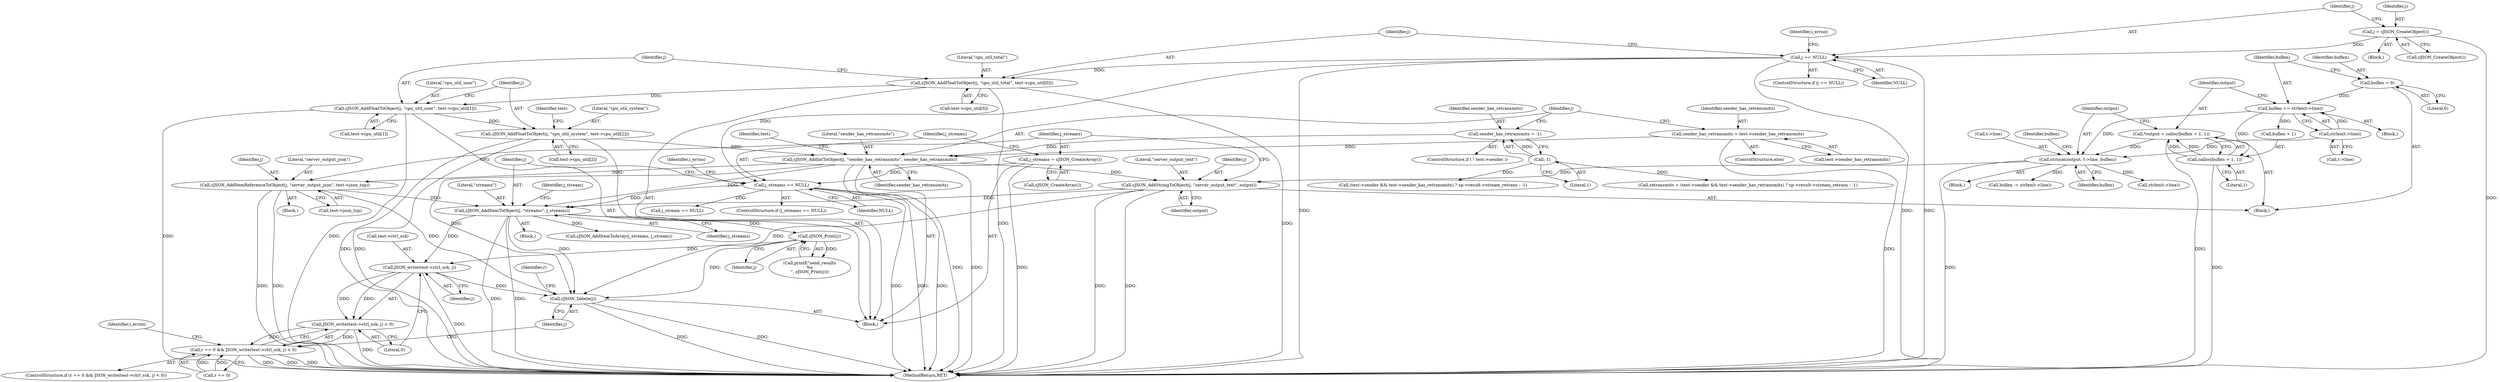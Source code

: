 digraph "0_iperf_91f2fa59e8ed80dfbf400add0164ee0e508e412a_51@API" {
"1000366" [label="(Call,JSON_write(test->ctrl_sck, j))"];
"1000257" [label="(Call,cJSON_AddItemToObject(j, \"streams\", j_streams))"];
"1000236" [label="(Call,cJSON_AddStringToObject(j, \"server_output_text\", output))"];
"1000175" [label="(Call,cJSON_AddIntToObject(j, \"sender_has_retransmits\", sender_has_retransmits))"];
"1000152" [label="(Call,cJSON_AddFloatToObject(j, \"cpu_util_system\", test->cpu_util[2]))"];
"1000144" [label="(Call,cJSON_AddFloatToObject(j, \"cpu_util_user\", test->cpu_util[1]))"];
"1000136" [label="(Call,cJSON_AddFloatToObject(j, \"cpu_util_total\", test->cpu_util[0]))"];
"1000123" [label="(Call,j == NULL)"];
"1000119" [label="(Call,j = cJSON_CreateObject())"];
"1000165" [label="(Call,sender_has_retransmits = -1)"];
"1000167" [label="(Call,-1)"];
"1000170" [label="(Call,sender_has_retransmits = test->sender_has_retransmits)"];
"1000224" [label="(Call,strncat(output, t->line, buflen))"];
"1000216" [label="(Call,*output = calloc(buflen + 1, 1))"];
"1000218" [label="(Call,calloc(buflen + 1, 1))"];
"1000209" [label="(Call,buflen += strlen(t->line))"];
"1000211" [label="(Call,strlen(t->line))"];
"1000204" [label="(Call,buflen = 0)"];
"1000195" [label="(Call,cJSON_AddItemReferenceToObject(j, \"server_output_json\", test->json_top))"];
"1000244" [label="(Call,j_streams == NULL)"];
"1000240" [label="(Call,j_streams = cJSON_CreateArray())"];
"1000358" [label="(Call,cJSON_Print(j))"];
"1000365" [label="(Call,JSON_write(test->ctrl_sck, j) < 0)"];
"1000361" [label="(Call,r == 0 && JSON_write(test->ctrl_sck, j) < 0)"];
"1000380" [label="(Call,cJSON_Delete(j))"];
"1000224" [label="(Call,strncat(output, t->line, buflen))"];
"1000204" [label="(Call,buflen = 0)"];
"1000124" [label="(Identifier,j)"];
"1000177" [label="(Literal,\"sender_has_retransmits\")"];
"1000241" [label="(Identifier,j_streams)"];
"1000226" [label="(Call,t->line)"];
"1000359" [label="(Identifier,j)"];
"1000137" [label="(Identifier,j)"];
"1000279" [label="(Call,cJSON_AddItemToArray(j_streams, j_stream))"];
"1000367" [label="(Call,test->ctrl_sck)"];
"1000166" [label="(Identifier,sender_has_retransmits)"];
"1000257" [label="(Call,cJSON_AddItemToObject(j, \"streams\", j_streams))"];
"1000183" [label="(Identifier,test)"];
"1000135" [label="(Block,)"];
"1000260" [label="(Identifier,j_streams)"];
"1000139" [label="(Call,test->cpu_util[0])"];
"1000175" [label="(Call,cJSON_AddIntToObject(j, \"sender_has_retransmits\", sender_has_retransmits))"];
"1000371" [label="(Literal,0)"];
"1000298" [label="(Call,retransmits = (test->sender && test->sender_has_retransmits) ? sp->result->stream_retrans : -1)"];
"1000362" [label="(Call,r == 0)"];
"1000225" [label="(Identifier,output)"];
"1000172" [label="(Call,test->sender_has_retransmits)"];
"1000246" [label="(Identifier,NULL)"];
"1000222" [label="(Literal,1)"];
"1000165" [label="(Call,sender_has_retransmits = -1)"];
"1000209" [label="(Call,buflen += strlen(t->line))"];
"1000361" [label="(Call,r == 0 && JSON_write(test->ctrl_sck, j) < 0)"];
"1000258" [label="(Identifier,j)"];
"1000194" [label="(Block,)"];
"1000366" [label="(Call,JSON_write(test->ctrl_sck, j))"];
"1000168" [label="(Literal,1)"];
"1000123" [label="(Call,j == NULL)"];
"1000152" [label="(Call,cJSON_AddFloatToObject(j, \"cpu_util_system\", test->cpu_util[2]))"];
"1000212" [label="(Call,t->line)"];
"1000381" [label="(Identifier,j)"];
"1000119" [label="(Call,j = cJSON_CreateObject())"];
"1000230" [label="(Call,buflen -= strlen(t->line))"];
"1000198" [label="(Call,test->json_top)"];
"1000120" [label="(Identifier,j)"];
"1000217" [label="(Identifier,output)"];
"1000138" [label="(Literal,\"cpu_util_total\")"];
"1000144" [label="(Call,cJSON_AddFloatToObject(j, \"cpu_util_user\", test->cpu_util[1]))"];
"1000229" [label="(Identifier,buflen)"];
"1000259" [label="(Literal,\"streams\")"];
"1000107" [label="(Block,)"];
"1000384" [label="(MethodReturn,RET)"];
"1000245" [label="(Identifier,j_streams)"];
"1000242" [label="(Call,cJSON_CreateArray())"];
"1000153" [label="(Identifier,j)"];
"1000300" [label="(Call,(test->sender && test->sender_has_retransmits) ? sp->result->stream_retrans : -1)"];
"1000232" [label="(Call,strlen(t->line))"];
"1000154" [label="(Literal,\"cpu_util_system\")"];
"1000216" [label="(Call,*output = calloc(buflen + 1, 1))"];
"1000169" [label="(ControlStructure,else)"];
"1000263" [label="(Identifier,j_stream)"];
"1000195" [label="(Call,cJSON_AddItemReferenceToObject(j, \"server_output_json\", test->json_top))"];
"1000383" [label="(Identifier,r)"];
"1000155" [label="(Call,test->cpu_util[2])"];
"1000380" [label="(Call,cJSON_Delete(j))"];
"1000266" [label="(Call,j_stream == NULL)"];
"1000211" [label="(Call,strlen(t->line))"];
"1000240" [label="(Call,j_streams = cJSON_CreateArray())"];
"1000197" [label="(Literal,\"server_output_json\")"];
"1000374" [label="(Identifier,i_errno)"];
"1000244" [label="(Call,j_streams == NULL)"];
"1000176" [label="(Identifier,j)"];
"1000170" [label="(Call,sender_has_retransmits = test->sender_has_retransmits)"];
"1000146" [label="(Literal,\"cpu_util_user\")"];
"1000121" [label="(Call,cJSON_CreateObject())"];
"1000196" [label="(Identifier,j)"];
"1000163" [label="(Identifier,test)"];
"1000238" [label="(Literal,\"server_output_text\")"];
"1000223" [label="(Block,)"];
"1000365" [label="(Call,JSON_write(test->ctrl_sck, j) < 0)"];
"1000122" [label="(ControlStructure,if (j == NULL))"];
"1000147" [label="(Call,test->cpu_util[1])"];
"1000239" [label="(Identifier,output)"];
"1000128" [label="(Identifier,i_errno)"];
"1000218" [label="(Call,calloc(buflen + 1, 1))"];
"1000210" [label="(Identifier,buflen)"];
"1000125" [label="(Identifier,NULL)"];
"1000256" [label="(Block,)"];
"1000219" [label="(Call,buflen + 1)"];
"1000145" [label="(Identifier,j)"];
"1000171" [label="(Identifier,sender_has_retransmits)"];
"1000178" [label="(Identifier,sender_has_retransmits)"];
"1000205" [label="(Identifier,buflen)"];
"1000236" [label="(Call,cJSON_AddStringToObject(j, \"server_output_text\", output))"];
"1000249" [label="(Identifier,i_errno)"];
"1000370" [label="(Identifier,j)"];
"1000356" [label="(Call,printf(\"send_results\n%s\n\", cJSON_Print(j)))"];
"1000358" [label="(Call,cJSON_Print(j))"];
"1000231" [label="(Identifier,buflen)"];
"1000237" [label="(Identifier,j)"];
"1000206" [label="(Literal,0)"];
"1000243" [label="(ControlStructure,if (j_streams == NULL))"];
"1000360" [label="(ControlStructure,if (r == 0 && JSON_write(test->ctrl_sck, j) < 0))"];
"1000208" [label="(Block,)"];
"1000160" [label="(ControlStructure,if ( ! test->sender ))"];
"1000202" [label="(Block,)"];
"1000167" [label="(Call,-1)"];
"1000136" [label="(Call,cJSON_AddFloatToObject(j, \"cpu_util_total\", test->cpu_util[0]))"];
"1000366" -> "1000365"  [label="AST: "];
"1000366" -> "1000370"  [label="CFG: "];
"1000367" -> "1000366"  [label="AST: "];
"1000370" -> "1000366"  [label="AST: "];
"1000371" -> "1000366"  [label="CFG: "];
"1000366" -> "1000384"  [label="DDG: "];
"1000366" -> "1000365"  [label="DDG: "];
"1000366" -> "1000365"  [label="DDG: "];
"1000257" -> "1000366"  [label="DDG: "];
"1000358" -> "1000366"  [label="DDG: "];
"1000366" -> "1000380"  [label="DDG: "];
"1000257" -> "1000256"  [label="AST: "];
"1000257" -> "1000260"  [label="CFG: "];
"1000258" -> "1000257"  [label="AST: "];
"1000259" -> "1000257"  [label="AST: "];
"1000260" -> "1000257"  [label="AST: "];
"1000263" -> "1000257"  [label="CFG: "];
"1000257" -> "1000384"  [label="DDG: "];
"1000257" -> "1000384"  [label="DDG: "];
"1000236" -> "1000257"  [label="DDG: "];
"1000175" -> "1000257"  [label="DDG: "];
"1000195" -> "1000257"  [label="DDG: "];
"1000244" -> "1000257"  [label="DDG: "];
"1000257" -> "1000279"  [label="DDG: "];
"1000257" -> "1000358"  [label="DDG: "];
"1000257" -> "1000380"  [label="DDG: "];
"1000236" -> "1000202"  [label="AST: "];
"1000236" -> "1000239"  [label="CFG: "];
"1000237" -> "1000236"  [label="AST: "];
"1000238" -> "1000236"  [label="AST: "];
"1000239" -> "1000236"  [label="AST: "];
"1000241" -> "1000236"  [label="CFG: "];
"1000236" -> "1000384"  [label="DDG: "];
"1000236" -> "1000384"  [label="DDG: "];
"1000175" -> "1000236"  [label="DDG: "];
"1000224" -> "1000236"  [label="DDG: "];
"1000236" -> "1000380"  [label="DDG: "];
"1000175" -> "1000135"  [label="AST: "];
"1000175" -> "1000178"  [label="CFG: "];
"1000176" -> "1000175"  [label="AST: "];
"1000177" -> "1000175"  [label="AST: "];
"1000178" -> "1000175"  [label="AST: "];
"1000183" -> "1000175"  [label="CFG: "];
"1000175" -> "1000384"  [label="DDG: "];
"1000175" -> "1000384"  [label="DDG: "];
"1000152" -> "1000175"  [label="DDG: "];
"1000165" -> "1000175"  [label="DDG: "];
"1000170" -> "1000175"  [label="DDG: "];
"1000175" -> "1000195"  [label="DDG: "];
"1000175" -> "1000380"  [label="DDG: "];
"1000152" -> "1000135"  [label="AST: "];
"1000152" -> "1000155"  [label="CFG: "];
"1000153" -> "1000152"  [label="AST: "];
"1000154" -> "1000152"  [label="AST: "];
"1000155" -> "1000152"  [label="AST: "];
"1000163" -> "1000152"  [label="CFG: "];
"1000152" -> "1000384"  [label="DDG: "];
"1000152" -> "1000384"  [label="DDG: "];
"1000144" -> "1000152"  [label="DDG: "];
"1000144" -> "1000135"  [label="AST: "];
"1000144" -> "1000147"  [label="CFG: "];
"1000145" -> "1000144"  [label="AST: "];
"1000146" -> "1000144"  [label="AST: "];
"1000147" -> "1000144"  [label="AST: "];
"1000153" -> "1000144"  [label="CFG: "];
"1000144" -> "1000384"  [label="DDG: "];
"1000144" -> "1000384"  [label="DDG: "];
"1000136" -> "1000144"  [label="DDG: "];
"1000136" -> "1000135"  [label="AST: "];
"1000136" -> "1000139"  [label="CFG: "];
"1000137" -> "1000136"  [label="AST: "];
"1000138" -> "1000136"  [label="AST: "];
"1000139" -> "1000136"  [label="AST: "];
"1000145" -> "1000136"  [label="CFG: "];
"1000136" -> "1000384"  [label="DDG: "];
"1000136" -> "1000384"  [label="DDG: "];
"1000123" -> "1000136"  [label="DDG: "];
"1000123" -> "1000122"  [label="AST: "];
"1000123" -> "1000125"  [label="CFG: "];
"1000124" -> "1000123"  [label="AST: "];
"1000125" -> "1000123"  [label="AST: "];
"1000128" -> "1000123"  [label="CFG: "];
"1000137" -> "1000123"  [label="CFG: "];
"1000123" -> "1000384"  [label="DDG: "];
"1000123" -> "1000384"  [label="DDG: "];
"1000123" -> "1000384"  [label="DDG: "];
"1000119" -> "1000123"  [label="DDG: "];
"1000123" -> "1000244"  [label="DDG: "];
"1000119" -> "1000107"  [label="AST: "];
"1000119" -> "1000121"  [label="CFG: "];
"1000120" -> "1000119"  [label="AST: "];
"1000121" -> "1000119"  [label="AST: "];
"1000124" -> "1000119"  [label="CFG: "];
"1000119" -> "1000384"  [label="DDG: "];
"1000165" -> "1000160"  [label="AST: "];
"1000165" -> "1000167"  [label="CFG: "];
"1000166" -> "1000165"  [label="AST: "];
"1000167" -> "1000165"  [label="AST: "];
"1000176" -> "1000165"  [label="CFG: "];
"1000167" -> "1000165"  [label="DDG: "];
"1000167" -> "1000168"  [label="CFG: "];
"1000168" -> "1000167"  [label="AST: "];
"1000167" -> "1000298"  [label="DDG: "];
"1000167" -> "1000300"  [label="DDG: "];
"1000170" -> "1000169"  [label="AST: "];
"1000170" -> "1000172"  [label="CFG: "];
"1000171" -> "1000170"  [label="AST: "];
"1000172" -> "1000170"  [label="AST: "];
"1000176" -> "1000170"  [label="CFG: "];
"1000170" -> "1000384"  [label="DDG: "];
"1000224" -> "1000223"  [label="AST: "];
"1000224" -> "1000229"  [label="CFG: "];
"1000225" -> "1000224"  [label="AST: "];
"1000226" -> "1000224"  [label="AST: "];
"1000229" -> "1000224"  [label="AST: "];
"1000231" -> "1000224"  [label="CFG: "];
"1000224" -> "1000384"  [label="DDG: "];
"1000216" -> "1000224"  [label="DDG: "];
"1000211" -> "1000224"  [label="DDG: "];
"1000209" -> "1000224"  [label="DDG: "];
"1000224" -> "1000230"  [label="DDG: "];
"1000224" -> "1000232"  [label="DDG: "];
"1000216" -> "1000202"  [label="AST: "];
"1000216" -> "1000218"  [label="CFG: "];
"1000217" -> "1000216"  [label="AST: "];
"1000218" -> "1000216"  [label="AST: "];
"1000225" -> "1000216"  [label="CFG: "];
"1000216" -> "1000384"  [label="DDG: "];
"1000218" -> "1000216"  [label="DDG: "];
"1000218" -> "1000216"  [label="DDG: "];
"1000218" -> "1000222"  [label="CFG: "];
"1000219" -> "1000218"  [label="AST: "];
"1000222" -> "1000218"  [label="AST: "];
"1000218" -> "1000384"  [label="DDG: "];
"1000209" -> "1000218"  [label="DDG: "];
"1000209" -> "1000208"  [label="AST: "];
"1000209" -> "1000211"  [label="CFG: "];
"1000210" -> "1000209"  [label="AST: "];
"1000211" -> "1000209"  [label="AST: "];
"1000217" -> "1000209"  [label="CFG: "];
"1000211" -> "1000209"  [label="DDG: "];
"1000204" -> "1000209"  [label="DDG: "];
"1000209" -> "1000219"  [label="DDG: "];
"1000211" -> "1000212"  [label="CFG: "];
"1000212" -> "1000211"  [label="AST: "];
"1000204" -> "1000202"  [label="AST: "];
"1000204" -> "1000206"  [label="CFG: "];
"1000205" -> "1000204"  [label="AST: "];
"1000206" -> "1000204"  [label="AST: "];
"1000210" -> "1000204"  [label="CFG: "];
"1000195" -> "1000194"  [label="AST: "];
"1000195" -> "1000198"  [label="CFG: "];
"1000196" -> "1000195"  [label="AST: "];
"1000197" -> "1000195"  [label="AST: "];
"1000198" -> "1000195"  [label="AST: "];
"1000241" -> "1000195"  [label="CFG: "];
"1000195" -> "1000384"  [label="DDG: "];
"1000195" -> "1000384"  [label="DDG: "];
"1000195" -> "1000380"  [label="DDG: "];
"1000244" -> "1000243"  [label="AST: "];
"1000244" -> "1000246"  [label="CFG: "];
"1000245" -> "1000244"  [label="AST: "];
"1000246" -> "1000244"  [label="AST: "];
"1000249" -> "1000244"  [label="CFG: "];
"1000258" -> "1000244"  [label="CFG: "];
"1000244" -> "1000384"  [label="DDG: "];
"1000244" -> "1000384"  [label="DDG: "];
"1000244" -> "1000384"  [label="DDG: "];
"1000240" -> "1000244"  [label="DDG: "];
"1000244" -> "1000266"  [label="DDG: "];
"1000240" -> "1000135"  [label="AST: "];
"1000240" -> "1000242"  [label="CFG: "];
"1000241" -> "1000240"  [label="AST: "];
"1000242" -> "1000240"  [label="AST: "];
"1000245" -> "1000240"  [label="CFG: "];
"1000240" -> "1000384"  [label="DDG: "];
"1000358" -> "1000356"  [label="AST: "];
"1000358" -> "1000359"  [label="CFG: "];
"1000359" -> "1000358"  [label="AST: "];
"1000356" -> "1000358"  [label="CFG: "];
"1000358" -> "1000356"  [label="DDG: "];
"1000358" -> "1000380"  [label="DDG: "];
"1000365" -> "1000361"  [label="AST: "];
"1000365" -> "1000371"  [label="CFG: "];
"1000371" -> "1000365"  [label="AST: "];
"1000361" -> "1000365"  [label="CFG: "];
"1000365" -> "1000384"  [label="DDG: "];
"1000365" -> "1000361"  [label="DDG: "];
"1000365" -> "1000361"  [label="DDG: "];
"1000361" -> "1000360"  [label="AST: "];
"1000361" -> "1000362"  [label="CFG: "];
"1000362" -> "1000361"  [label="AST: "];
"1000374" -> "1000361"  [label="CFG: "];
"1000381" -> "1000361"  [label="CFG: "];
"1000361" -> "1000384"  [label="DDG: "];
"1000361" -> "1000384"  [label="DDG: "];
"1000361" -> "1000384"  [label="DDG: "];
"1000362" -> "1000361"  [label="DDG: "];
"1000362" -> "1000361"  [label="DDG: "];
"1000380" -> "1000135"  [label="AST: "];
"1000380" -> "1000381"  [label="CFG: "];
"1000381" -> "1000380"  [label="AST: "];
"1000383" -> "1000380"  [label="CFG: "];
"1000380" -> "1000384"  [label="DDG: "];
"1000380" -> "1000384"  [label="DDG: "];
}
